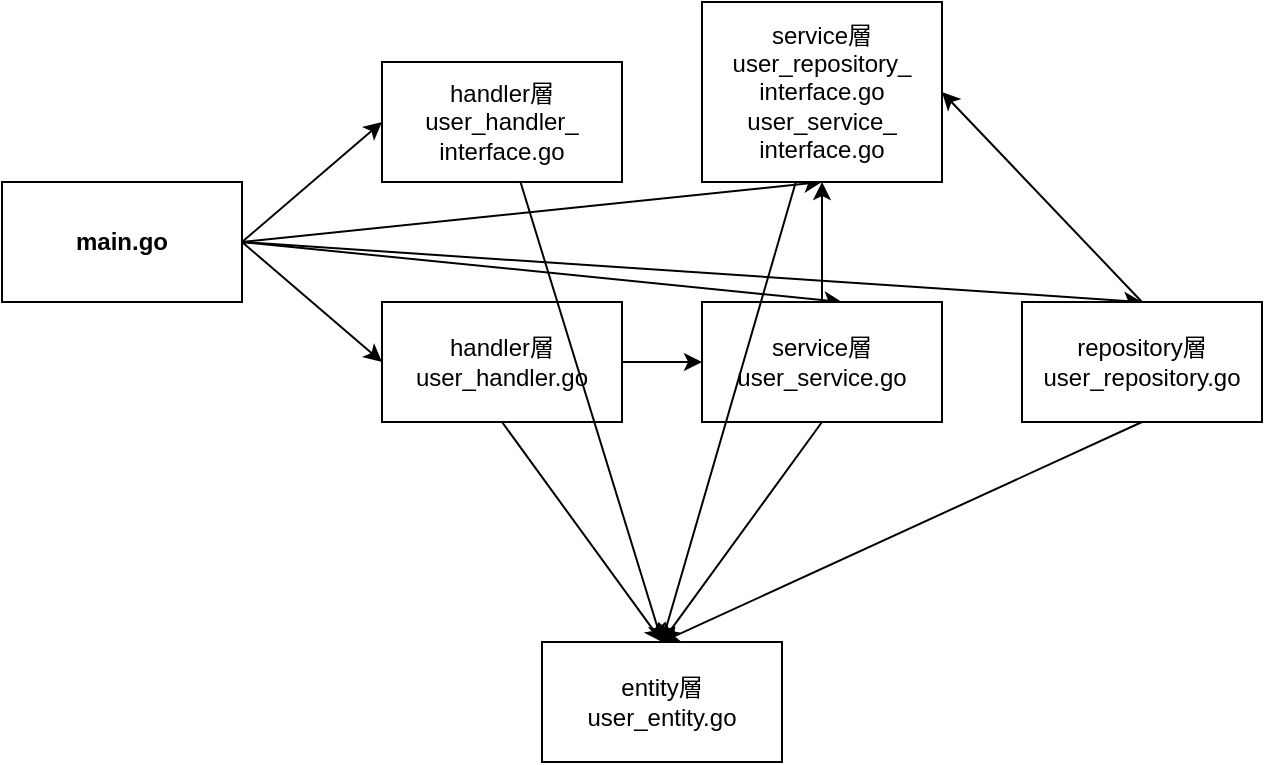 <mxfile>
    <diagram id="wwz-_oGR08YXN52RZl8q" name="Page-1">
        <mxGraphModel dx="1208" dy="636" grid="1" gridSize="10" guides="1" tooltips="1" connect="1" arrows="1" fold="1" page="1" pageScale="1" pageWidth="827" pageHeight="1169" math="0" shadow="0">
            <root>
                <mxCell id="0"/>
                <mxCell id="1" parent="0"/>
                <mxCell id="21" style="edgeStyle=none;html=1;entryX=0.5;entryY=1;entryDx=0;entryDy=0;exitX=1;exitY=0.5;exitDx=0;exitDy=0;" edge="1" parent="1" source="2" target="13">
                    <mxGeometry relative="1" as="geometry"/>
                </mxCell>
                <mxCell id="22" style="edgeStyle=none;html=1;entryX=0.5;entryY=0;entryDx=0;entryDy=0;exitX=0.99;exitY=0.499;exitDx=0;exitDy=0;exitPerimeter=0;" edge="1" parent="1" source="2" target="5">
                    <mxGeometry relative="1" as="geometry"/>
                </mxCell>
                <mxCell id="23" style="edgeStyle=none;html=1;entryX=0.583;entryY=0;entryDx=0;entryDy=0;entryPerimeter=0;exitX=1;exitY=0.5;exitDx=0;exitDy=0;" edge="1" parent="1" source="2" target="4">
                    <mxGeometry relative="1" as="geometry"/>
                </mxCell>
                <mxCell id="2" value="main.go" style="rounded=0;whiteSpace=wrap;html=1;fontStyle=1" parent="1" vertex="1">
                    <mxGeometry x="10" y="190" width="120" height="60" as="geometry"/>
                </mxCell>
                <mxCell id="19" style="edgeStyle=none;html=1;exitX=1;exitY=0.5;exitDx=0;exitDy=0;entryX=0;entryY=0.5;entryDx=0;entryDy=0;" edge="1" parent="1" source="2" target="18">
                    <mxGeometry relative="1" as="geometry">
                        <Array as="points"/>
                    </mxGeometry>
                </mxCell>
                <mxCell id="3" value="handler層&lt;br&gt;user_handler.go" style="rounded=0;whiteSpace=wrap;html=1;" parent="1" vertex="1">
                    <mxGeometry x="200" y="250" width="120" height="60" as="geometry"/>
                </mxCell>
                <mxCell id="17" style="edgeStyle=none;html=1;entryX=0.5;entryY=1;entryDx=0;entryDy=0;" parent="1" source="4" target="13" edge="1">
                    <mxGeometry relative="1" as="geometry"/>
                </mxCell>
                <mxCell id="4" value="service層&lt;br&gt;user_service.go" style="rounded=0;whiteSpace=wrap;html=1;" parent="1" vertex="1">
                    <mxGeometry x="360" y="250" width="120" height="60" as="geometry"/>
                </mxCell>
                <mxCell id="16" style="edgeStyle=none;html=1;entryX=1;entryY=0.5;entryDx=0;entryDy=0;exitX=0.5;exitY=0;exitDx=0;exitDy=0;" parent="1" source="5" target="13" edge="1">
                    <mxGeometry relative="1" as="geometry"/>
                </mxCell>
                <mxCell id="5" value="repository層&lt;br&gt;user_repository.go" style="rounded=0;whiteSpace=wrap;html=1;" parent="1" vertex="1">
                    <mxGeometry x="520" y="250" width="120" height="60" as="geometry"/>
                </mxCell>
                <mxCell id="6" value="entity層&lt;br&gt;user_entity.go" style="rounded=0;whiteSpace=wrap;html=1;" parent="1" vertex="1">
                    <mxGeometry x="280" y="420" width="120" height="60" as="geometry"/>
                </mxCell>
                <mxCell id="7" value="" style="endArrow=classic;html=1;exitX=1;exitY=0.5;exitDx=0;exitDy=0;entryX=0;entryY=0.5;entryDx=0;entryDy=0;" parent="1" source="2" target="3" edge="1">
                    <mxGeometry width="50" height="50" relative="1" as="geometry">
                        <mxPoint x="390" y="280" as="sourcePoint"/>
                        <mxPoint x="440" y="230" as="targetPoint"/>
                    </mxGeometry>
                </mxCell>
                <mxCell id="8" value="" style="endArrow=classic;html=1;" parent="1" target="4" edge="1">
                    <mxGeometry width="50" height="50" relative="1" as="geometry">
                        <mxPoint x="320" y="280" as="sourcePoint"/>
                        <mxPoint x="210" y="290" as="targetPoint"/>
                    </mxGeometry>
                </mxCell>
                <mxCell id="10" value="" style="endArrow=classic;html=1;entryX=0.5;entryY=0;entryDx=0;entryDy=0;exitX=0.5;exitY=1;exitDx=0;exitDy=0;" parent="1" source="5" target="6" edge="1">
                    <mxGeometry width="50" height="50" relative="1" as="geometry">
                        <mxPoint x="490" y="290" as="sourcePoint"/>
                        <mxPoint x="530" y="290" as="targetPoint"/>
                    </mxGeometry>
                </mxCell>
                <mxCell id="11" value="" style="endArrow=classic;html=1;entryX=0.5;entryY=0;entryDx=0;entryDy=0;exitX=0.5;exitY=1;exitDx=0;exitDy=0;" parent="1" source="4" target="6" edge="1">
                    <mxGeometry width="50" height="50" relative="1" as="geometry">
                        <mxPoint x="590" y="320" as="sourcePoint"/>
                        <mxPoint x="350" y="380" as="targetPoint"/>
                    </mxGeometry>
                </mxCell>
                <mxCell id="12" value="" style="endArrow=classic;html=1;exitX=0.5;exitY=1;exitDx=0;exitDy=0;entryX=0.5;entryY=0;entryDx=0;entryDy=0;" parent="1" source="3" edge="1" target="6">
                    <mxGeometry width="50" height="50" relative="1" as="geometry">
                        <mxPoint x="600" y="330" as="sourcePoint"/>
                        <mxPoint x="340" y="370" as="targetPoint"/>
                    </mxGeometry>
                </mxCell>
                <mxCell id="25" style="edgeStyle=none;html=1;" edge="1" parent="1" source="13">
                    <mxGeometry relative="1" as="geometry">
                        <mxPoint x="340" y="420" as="targetPoint"/>
                    </mxGeometry>
                </mxCell>
                <mxCell id="13" value="service層&lt;br&gt;user_repository_&lt;br&gt;interface.go&lt;br&gt;user_service_&lt;br&gt;interface.go" style="rounded=0;whiteSpace=wrap;html=1;" parent="1" vertex="1">
                    <mxGeometry x="360" y="100" width="120" height="90" as="geometry"/>
                </mxCell>
                <mxCell id="24" style="edgeStyle=none;html=1;entryX=0.5;entryY=0;entryDx=0;entryDy=0;" edge="1" parent="1" source="18" target="6">
                    <mxGeometry relative="1" as="geometry"/>
                </mxCell>
                <mxCell id="18" value="handler層&lt;br&gt;user_handler_&lt;br&gt;interface.go" style="rounded=0;whiteSpace=wrap;html=1;" vertex="1" parent="1">
                    <mxGeometry x="200" y="130" width="120" height="60" as="geometry"/>
                </mxCell>
            </root>
        </mxGraphModel>
    </diagram>
</mxfile>